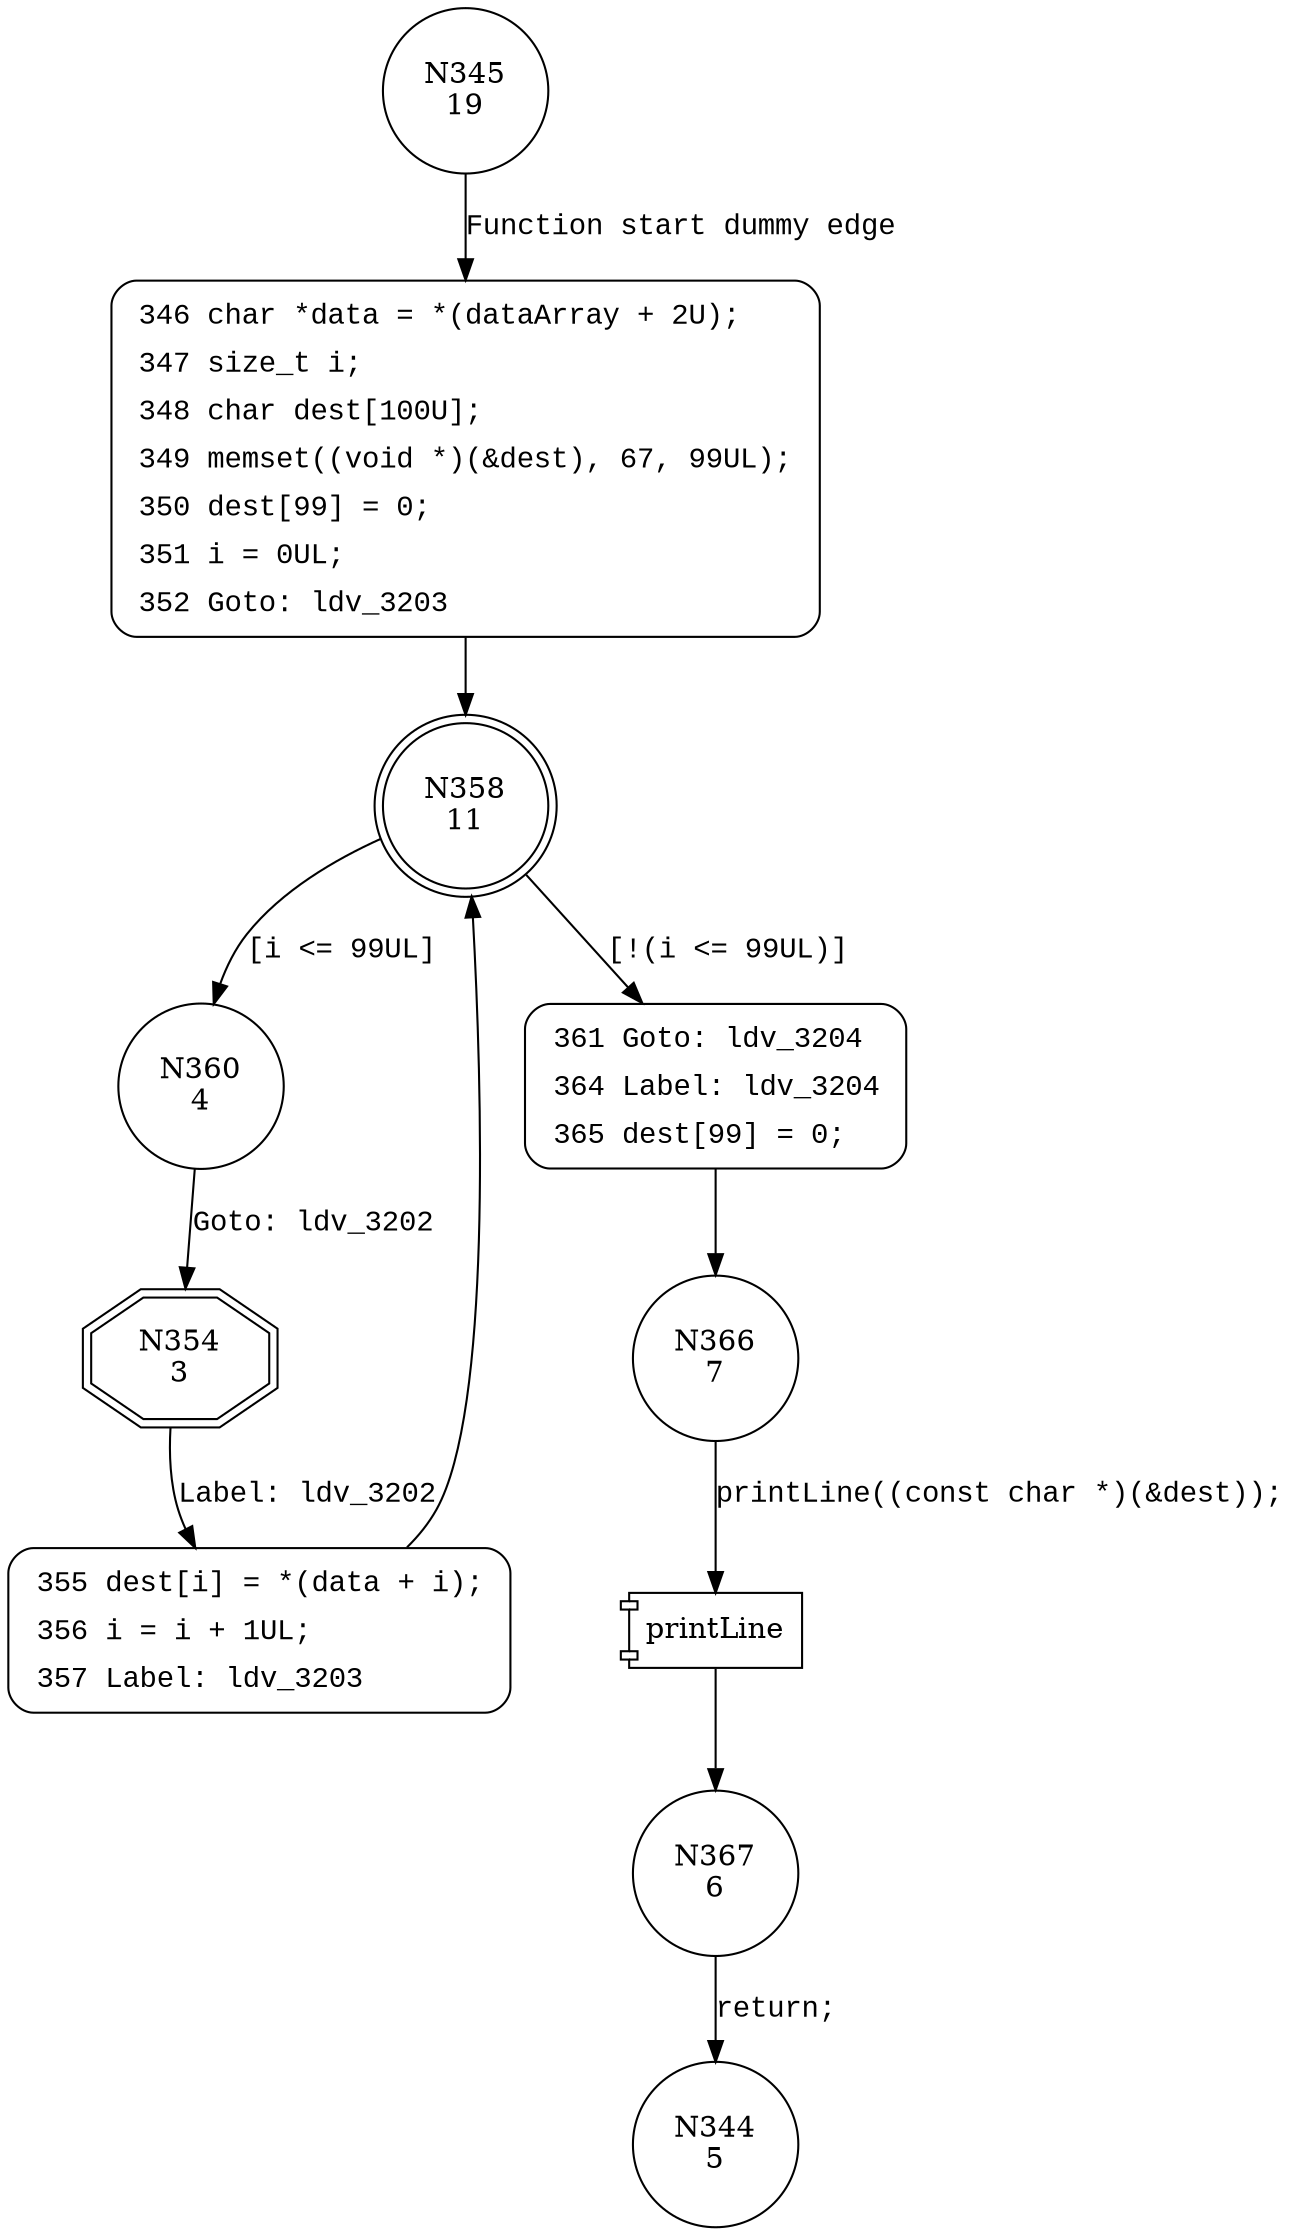 digraph CWE127_Buffer_Underread__char_alloca_loop_66b_badSink {
345 [shape="circle" label="N345\n19"]
346 [shape="circle" label="N346\n18"]
358 [shape="doublecircle" label="N358\n11"]
360 [shape="circle" label="N360\n4"]
361 [shape="circle" label="N361\n10"]
366 [shape="circle" label="N366\n7"]
367 [shape="circle" label="N367\n6"]
354 [shape="doubleoctagon" label="N354\n3"]
355 [shape="circle" label="N355\n2"]
344 [shape="circle" label="N344\n5"]
346 [style="filled,bold" penwidth="1" fillcolor="white" fontname="Courier New" shape="Mrecord" label=<<table border="0" cellborder="0" cellpadding="3" bgcolor="white"><tr><td align="right">346</td><td align="left">char *data = *(dataArray + 2U);</td></tr><tr><td align="right">347</td><td align="left">size_t i;</td></tr><tr><td align="right">348</td><td align="left">char dest[100U];</td></tr><tr><td align="right">349</td><td align="left">memset((void *)(&amp;dest), 67, 99UL);</td></tr><tr><td align="right">350</td><td align="left">dest[99] = 0;</td></tr><tr><td align="right">351</td><td align="left">i = 0UL;</td></tr><tr><td align="right">352</td><td align="left">Goto: ldv_3203</td></tr></table>>]
346 -> 358[label=""]
361 [style="filled,bold" penwidth="1" fillcolor="white" fontname="Courier New" shape="Mrecord" label=<<table border="0" cellborder="0" cellpadding="3" bgcolor="white"><tr><td align="right">361</td><td align="left">Goto: ldv_3204</td></tr><tr><td align="right">364</td><td align="left">Label: ldv_3204</td></tr><tr><td align="right">365</td><td align="left">dest[99] = 0;</td></tr></table>>]
361 -> 366[label=""]
355 [style="filled,bold" penwidth="1" fillcolor="white" fontname="Courier New" shape="Mrecord" label=<<table border="0" cellborder="0" cellpadding="3" bgcolor="white"><tr><td align="right">355</td><td align="left">dest[i] = *(data + i);</td></tr><tr><td align="right">356</td><td align="left">i = i + 1UL;</td></tr><tr><td align="right">357</td><td align="left">Label: ldv_3203</td></tr></table>>]
355 -> 358[label=""]
345 -> 346 [label="Function start dummy edge" fontname="Courier New"]
358 -> 360 [label="[i <= 99UL]" fontname="Courier New"]
358 -> 361 [label="[!(i <= 99UL)]" fontname="Courier New"]
100026 [shape="component" label="printLine"]
366 -> 100026 [label="printLine((const char *)(&dest));" fontname="Courier New"]
100026 -> 367 [label="" fontname="Courier New"]
360 -> 354 [label="Goto: ldv_3202" fontname="Courier New"]
354 -> 355 [label="Label: ldv_3202" fontname="Courier New"]
367 -> 344 [label="return;" fontname="Courier New"]
}